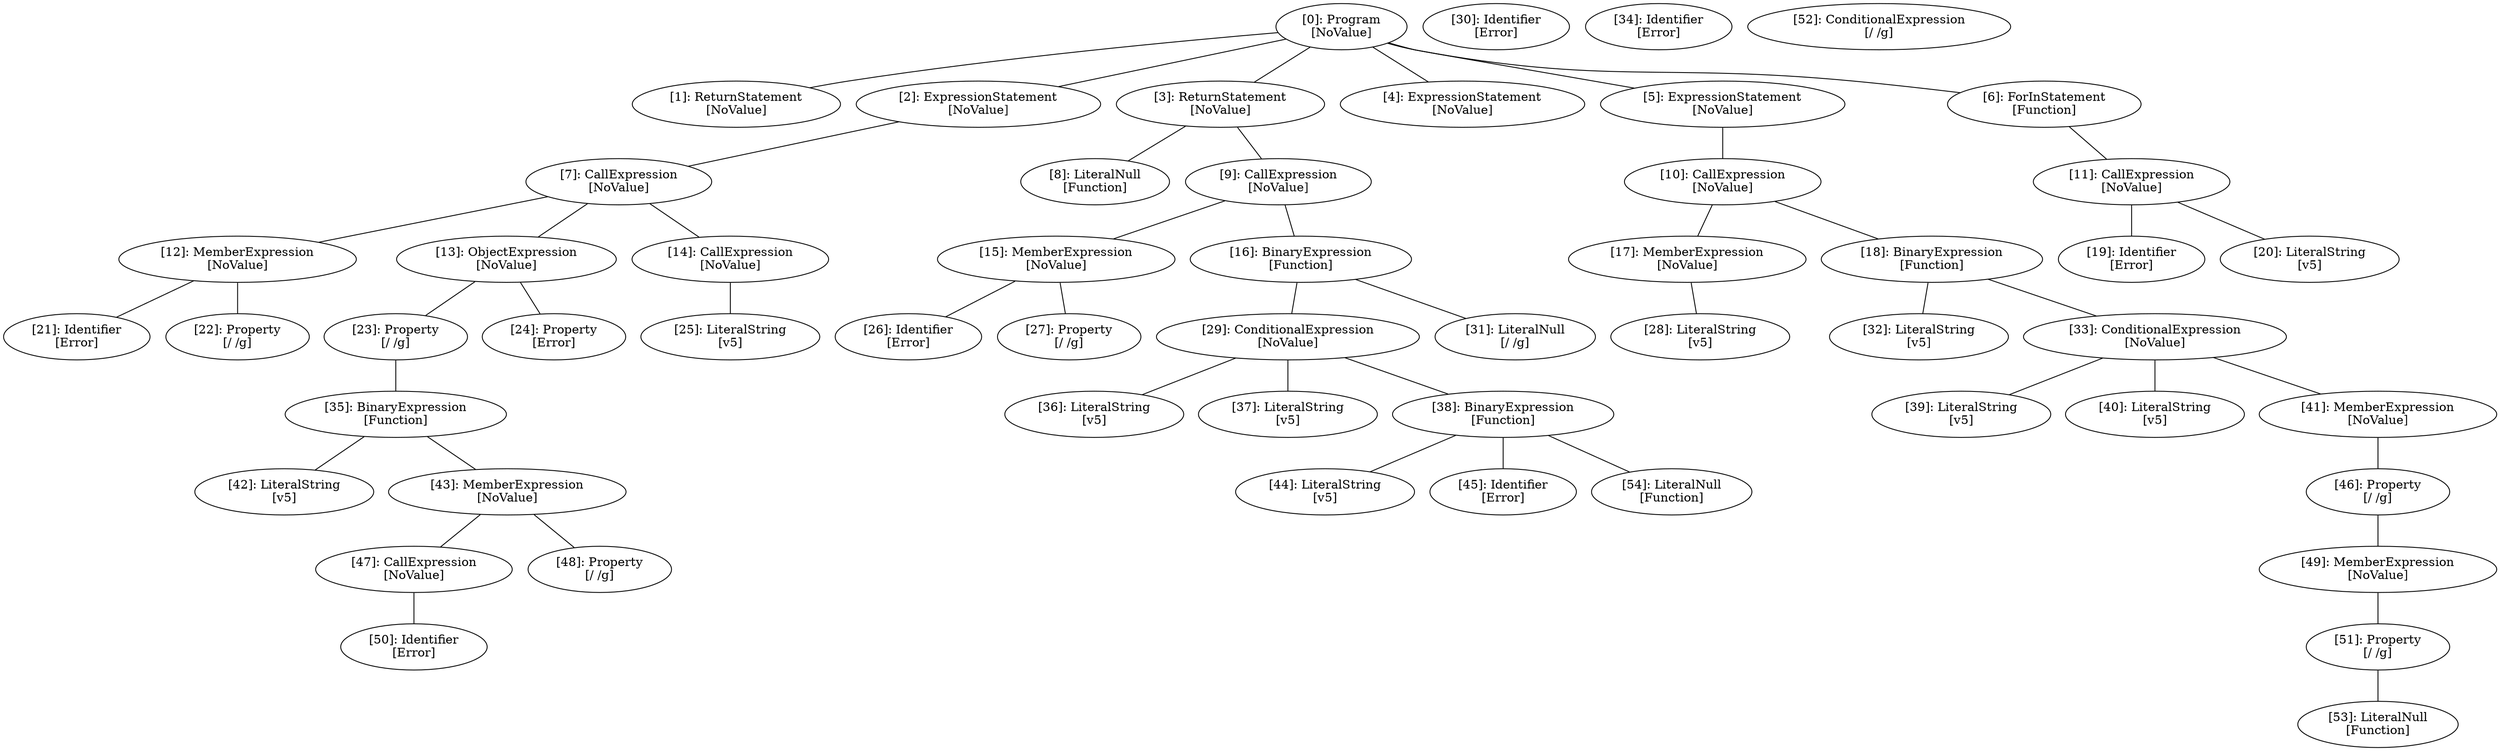 // Result
graph {
	0 [label="[0]: Program
[NoValue]"]
	1 [label="[1]: ReturnStatement
[NoValue]"]
	2 [label="[2]: ExpressionStatement
[NoValue]"]
	3 [label="[3]: ReturnStatement
[NoValue]"]
	4 [label="[4]: ExpressionStatement
[NoValue]"]
	5 [label="[5]: ExpressionStatement
[NoValue]"]
	6 [label="[6]: ForInStatement
[Function]"]
	7 [label="[7]: CallExpression
[NoValue]"]
	8 [label="[8]: LiteralNull
[Function]"]
	9 [label="[9]: CallExpression
[NoValue]"]
	10 [label="[10]: CallExpression
[NoValue]"]
	11 [label="[11]: CallExpression
[NoValue]"]
	12 [label="[12]: MemberExpression
[NoValue]"]
	13 [label="[13]: ObjectExpression
[NoValue]"]
	14 [label="[14]: CallExpression
[NoValue]"]
	15 [label="[15]: MemberExpression
[NoValue]"]
	16 [label="[16]: BinaryExpression
[Function]"]
	17 [label="[17]: MemberExpression
[NoValue]"]
	18 [label="[18]: BinaryExpression
[Function]"]
	19 [label="[19]: Identifier
[Error]"]
	20 [label="[20]: LiteralString
[v5]"]
	21 [label="[21]: Identifier
[Error]"]
	22 [label="[22]: Property
[/ /g]"]
	23 [label="[23]: Property
[/ /g]"]
	24 [label="[24]: Property
[Error]"]
	25 [label="[25]: LiteralString
[v5]"]
	26 [label="[26]: Identifier
[Error]"]
	27 [label="[27]: Property
[/ /g]"]
	28 [label="[28]: LiteralString
[v5]"]
	29 [label="[29]: ConditionalExpression
[NoValue]"]
	30 [label="[30]: Identifier
[Error]"]
	31 [label="[31]: LiteralNull
[/ /g]"]
	32 [label="[32]: LiteralString
[v5]"]
	33 [label="[33]: ConditionalExpression
[NoValue]"]
	34 [label="[34]: Identifier
[Error]"]
	35 [label="[35]: BinaryExpression
[Function]"]
	36 [label="[36]: LiteralString
[v5]"]
	37 [label="[37]: LiteralString
[v5]"]
	38 [label="[38]: BinaryExpression
[Function]"]
	39 [label="[39]: LiteralString
[v5]"]
	40 [label="[40]: LiteralString
[v5]"]
	41 [label="[41]: MemberExpression
[NoValue]"]
	42 [label="[42]: LiteralString
[v5]"]
	43 [label="[43]: MemberExpression
[NoValue]"]
	44 [label="[44]: LiteralString
[v5]"]
	45 [label="[45]: Identifier
[Error]"]
	46 [label="[46]: Property
[/ /g]"]
	47 [label="[47]: CallExpression
[NoValue]"]
	48 [label="[48]: Property
[/ /g]"]
	49 [label="[49]: MemberExpression
[NoValue]"]
	50 [label="[50]: Identifier
[Error]"]
	51 [label="[51]: Property
[/ /g]"]
	52 [label="[52]: ConditionalExpression
[/ /g]"]
	53 [label="[53]: LiteralNull
[Function]"]
	54 [label="[54]: LiteralNull
[Function]"]
	0 -- 1
	0 -- 2
	0 -- 3
	0 -- 4
	0 -- 5
	0 -- 6
	2 -- 7
	3 -- 8
	3 -- 9
	5 -- 10
	6 -- 11
	7 -- 12
	7 -- 13
	7 -- 14
	9 -- 15
	9 -- 16
	10 -- 17
	10 -- 18
	11 -- 19
	11 -- 20
	12 -- 21
	12 -- 22
	13 -- 23
	13 -- 24
	14 -- 25
	15 -- 26
	15 -- 27
	16 -- 29
	16 -- 31
	17 -- 28
	18 -- 32
	18 -- 33
	23 -- 35
	29 -- 36
	29 -- 37
	29 -- 38
	33 -- 39
	33 -- 40
	33 -- 41
	35 -- 42
	35 -- 43
	38 -- 44
	38 -- 45
	38 -- 54
	41 -- 46
	43 -- 47
	43 -- 48
	46 -- 49
	47 -- 50
	49 -- 51
	51 -- 53
}
